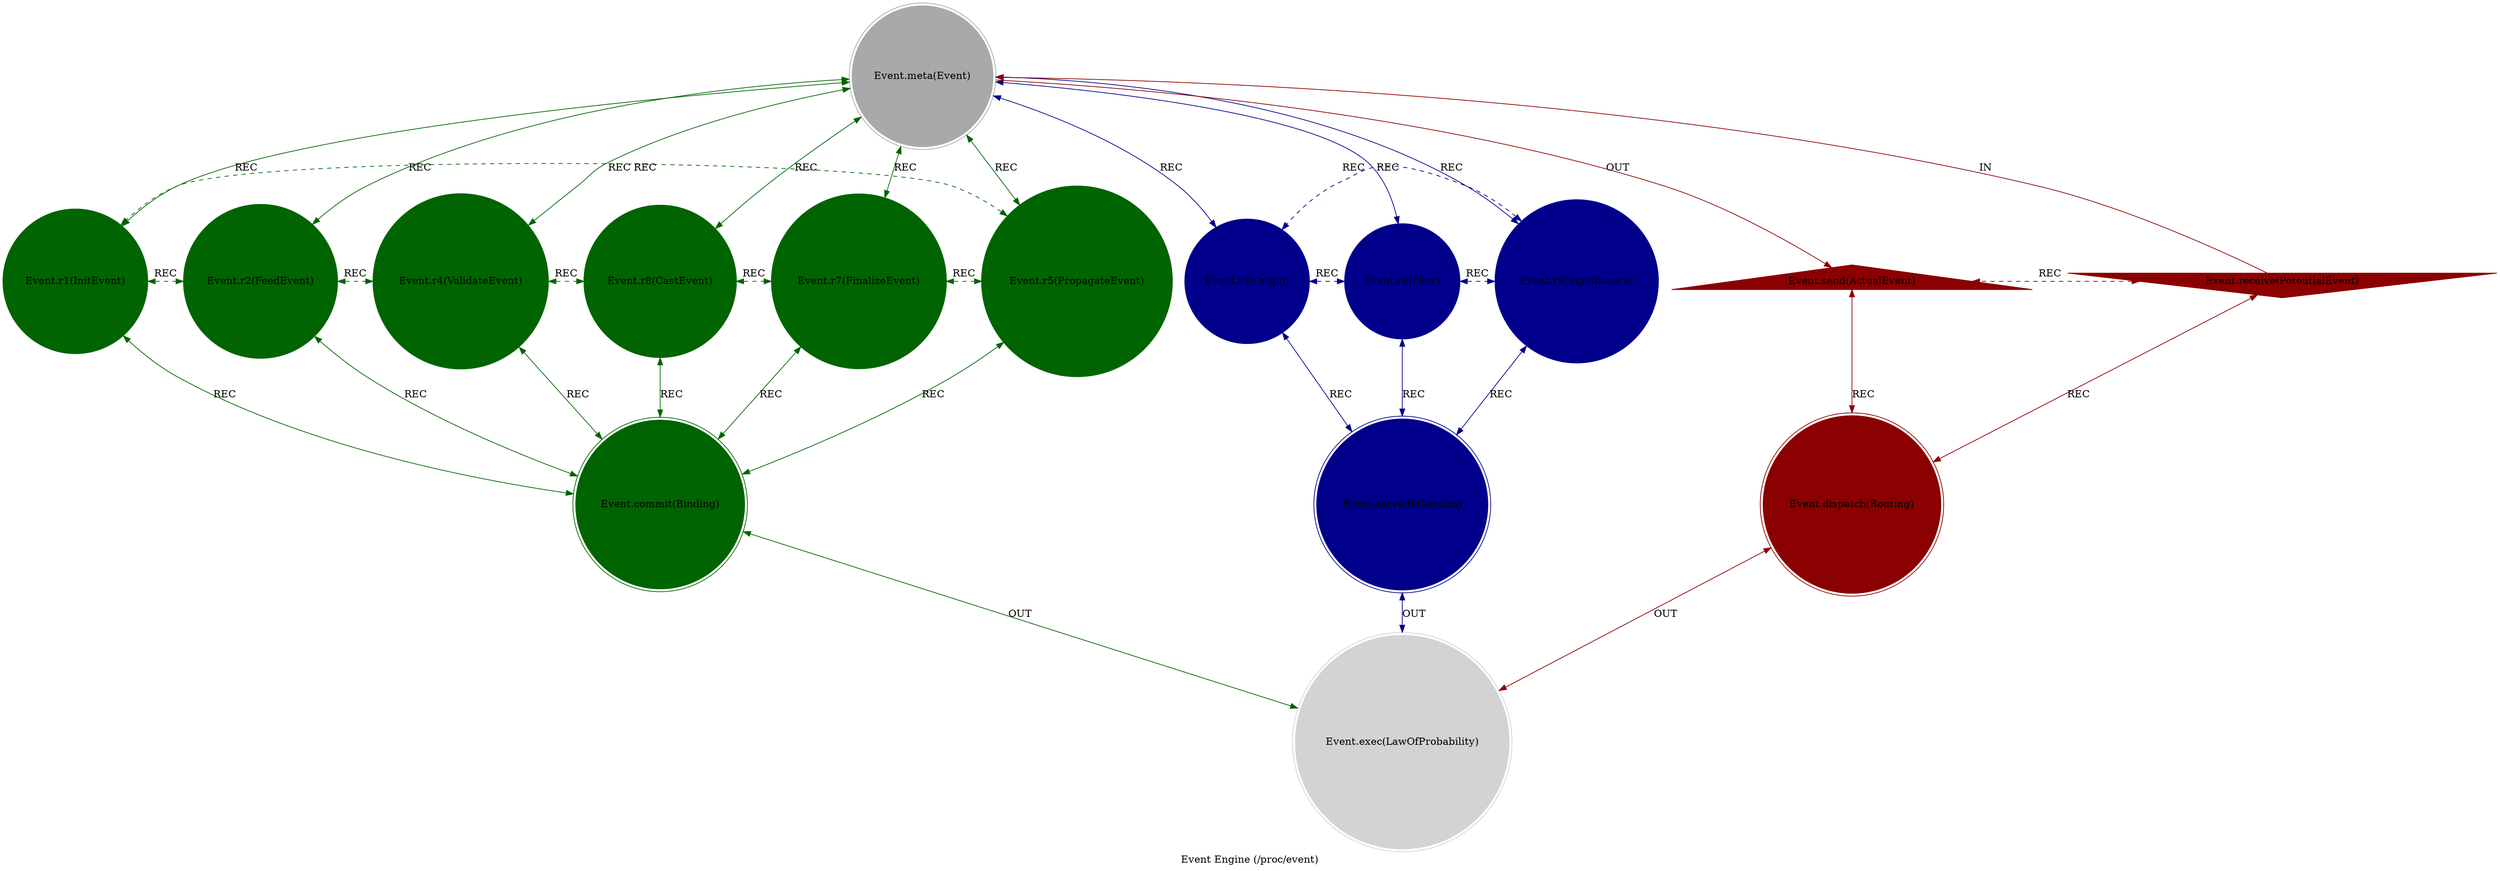 strict digraph EventEngine {
    style = filled;
    color = lightgray;
    node [shape = circle; style = filled; color = lightgreen;];
    edge [color = darkgray;];
    label = "Event Engine (/proc/event)";
    comment = "The tremor of chance, a ripple without master; each fluctuation a seed of becoming, whispering of paths not yet walked.";
    
    spark_0_event_engine_t [label = "Event.meta(Event)";comment = "Abstract: TODO";shape = doublecircle;color = darkgray;];
    spark_1_event_engine_t [label = "Event.r1(InitEvent)";comment = "Initiation: TODO";color = darkgreen;];
    spark_2_event_engine_t [label = "Event.r2(FeedEvent)";comment = "Response: TODO";color = darkgreen;];
    spark_4_event_engine_t [label = "Event.r4(ValidateEvent)";comment = "Integration: TODO";color = darkgreen;];
    spark_8_event_engine_t [label = "Event.r8(CastEvent)";comment = "Reflection: TODO";color = darkgreen;];
    spark_7_event_engine_t [label = "Event.r7(FinalizeEvent)";comment = "Consolidation: TODO";color = darkgreen;];
    spark_5_event_engine_t [label = "Event.r5(PropagateEvent)";comment = "Propagation: TODO";color = darkgreen;];
    spark_3_event_engine_t [label = "Event.r3(Origin)";comment = "Thesis: TODO";color = darkblue;];
    spark_6_event_engine_t [label = "Event.r6(Flow)";comment = "Antithesis: TODO";color = darkblue;];
    spark_9_event_engine_t [label = "Event.r9(Significance)";comment = "Synthesis: TODO";color = darkblue;];
    spark_a_event_engine_t [label = "Event.receive(PotentialEvent)";comment = "Potential: TODO";shape = invtriangle;color = darkred;];
    spark_b_event_engine_t [label = "Event.send(ActualEvent)";comment = "Manifest: TODO";shape = triangle;color = darkred;];
    spark_c_event_engine_t [label = "Event.dispatch(Routing)";comment = "Why-Who: TODO";shape = doublecircle;color = darkred;];
    spark_d_event_engine_t [label = "Event.commit(Binding)";comment = "What-How: TODO";shape = doublecircle;color = darkgreen;];
    spark_e_event_engine_t [label = "Event.serve(Reflection)";comment = "When-Where: TODO";shape = doublecircle;color = darkblue;];
    spark_f_event_engine_t [label = "Event.exec(LawOfProbability)";comment = "Which-Closure: TODO";shape = doublecircle;color = lightgray;];
    
    spark_a_event_engine_t -> spark_0_event_engine_t [label = "IN"; comment = "todo"; color = darkred; constraint = false;];
    spark_0_event_engine_t -> spark_b_event_engine_t [label = "OUT"; comment = "todo"; color = darkred;];
    spark_0_event_engine_t -> spark_3_event_engine_t [label = "REC"; comment = "todo"; color = darkblue; dir = both;];
    spark_0_event_engine_t -> spark_6_event_engine_t [label = "REC"; comment = "todo"; color = darkblue; dir = both;];
    spark_0_event_engine_t -> spark_9_event_engine_t [label = "REC"; comment = "todo"; color = darkblue; dir = both;];
    spark_0_event_engine_t -> spark_1_event_engine_t [label = "REC"; comment = "todo"; color = darkgreen; dir = both;];
    spark_0_event_engine_t -> spark_2_event_engine_t [label = "REC"; comment = "todo"; color = darkgreen; dir = both;];
    spark_0_event_engine_t -> spark_4_event_engine_t [label = "REC"; comment = "todo"; color = darkgreen; dir = both;];
    spark_0_event_engine_t -> spark_8_event_engine_t [label = "REC"; comment = "todo"; color = darkgreen; dir = both;];
    spark_0_event_engine_t -> spark_7_event_engine_t [label = "REC"; comment = "todo"; color = darkgreen; dir = both;];
    spark_0_event_engine_t -> spark_5_event_engine_t [label = "REC"; comment = "todo"; color = darkgreen; dir = both;];
    
    spark_a_event_engine_t -> spark_c_event_engine_t [label = "REC"; comment = "todo"; color = darkred; dir = both;];
    spark_b_event_engine_t -> spark_c_event_engine_t [label = "REC"; comment = "todo"; color = darkred; dir = both;];
    spark_1_event_engine_t -> spark_d_event_engine_t [label = "REC"; comment = "todo"; color = darkgreen; dir = both;];
    spark_2_event_engine_t -> spark_d_event_engine_t [label = "REC"; comment = "todo"; color = darkgreen; dir = both;];
    spark_4_event_engine_t -> spark_d_event_engine_t [label = "REC"; comment = "todo"; color = darkgreen; dir = both;];
    spark_8_event_engine_t -> spark_d_event_engine_t [label = "REC"; comment = "todo"; color = darkgreen; dir = both;];
    spark_7_event_engine_t -> spark_d_event_engine_t [label = "REC"; comment = "todo"; color = darkgreen; dir = both;];
    spark_5_event_engine_t -> spark_d_event_engine_t [label = "REC"; comment = "todo"; color = darkgreen; dir = both;];
    spark_3_event_engine_t -> spark_e_event_engine_t [label = "REC"; comment = "todo"; color = darkblue; dir = both;];
    spark_6_event_engine_t -> spark_e_event_engine_t [label = "REC"; comment = "todo"; color = darkblue; dir = both;];
    spark_9_event_engine_t -> spark_e_event_engine_t [label = "REC"; comment = "todo"; color = darkblue; dir = both;];
    
    spark_1_event_engine_t -> spark_2_event_engine_t [label = "REC"; comment = "todo"; color = darkgreen; dir = both; style = dashed; constraint = false;];
    spark_2_event_engine_t -> spark_4_event_engine_t [label = "REC"; comment = "todo"; color = darkgreen; dir = both; style = dashed; constraint = false;];
    spark_4_event_engine_t -> spark_8_event_engine_t [label = "REC"; comment = "todo"; color = darkgreen; dir = both; style = dashed; constraint = false;];
    spark_8_event_engine_t -> spark_7_event_engine_t [label = "REC"; comment = "todo"; color = darkgreen; dir = both; style = dashed; constraint = false;];
    spark_7_event_engine_t -> spark_5_event_engine_t [label = "REC"; comment = "todo"; color = darkgreen; dir = both; style = dashed; constraint = false;];
    spark_5_event_engine_t -> spark_1_event_engine_t [label = "REC"; comment = "todo"; color = darkgreen; dir = both; style = dashed; constraint = false;];
    spark_3_event_engine_t -> spark_6_event_engine_t [label = "REC"; comment = "todo"; color = darkblue; dir = both; style = dashed; constraint = false;];
    spark_6_event_engine_t -> spark_9_event_engine_t [label = "REC"; comment = "todo"; color = darkblue; dir = both; style = dashed; constraint = false;];
    spark_9_event_engine_t -> spark_3_event_engine_t [label = "REC"; comment = "todo"; color = darkblue; dir = both; style = dashed; constraint = false;];
    spark_a_event_engine_t -> spark_b_event_engine_t [label = "REC"; comment = "todo"; color = darkred; dir = both; style = dashed; constraint = false;];
    
    spark_c_event_engine_t -> spark_f_event_engine_t [label = "OUT"; comment = "todo"; color = darkred; dir = both;];
    spark_d_event_engine_t -> spark_f_event_engine_t [label = "OUT"; comment = "todo"; color = darkgreen; dir = both;];
    spark_e_event_engine_t -> spark_f_event_engine_t [label = "OUT"; comment = "todo"; color = darkblue; dir = both;];
}